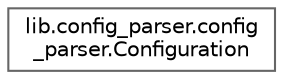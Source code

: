 digraph "Graphical Class Hierarchy"
{
 // LATEX_PDF_SIZE
  bgcolor="transparent";
  edge [fontname=Helvetica,fontsize=10,labelfontname=Helvetica,labelfontsize=10];
  node [fontname=Helvetica,fontsize=10,shape=box,height=0.2,width=0.4];
  rankdir="LR";
  Node0 [id="Node000000",label="lib.config_parser.config\l_parser.Configuration",height=0.2,width=0.4,color="grey40", fillcolor="white", style="filled",URL="$classlib_1_1config__parser_1_1config__parser_1_1Configuration.html",tooltip=" "];
}
